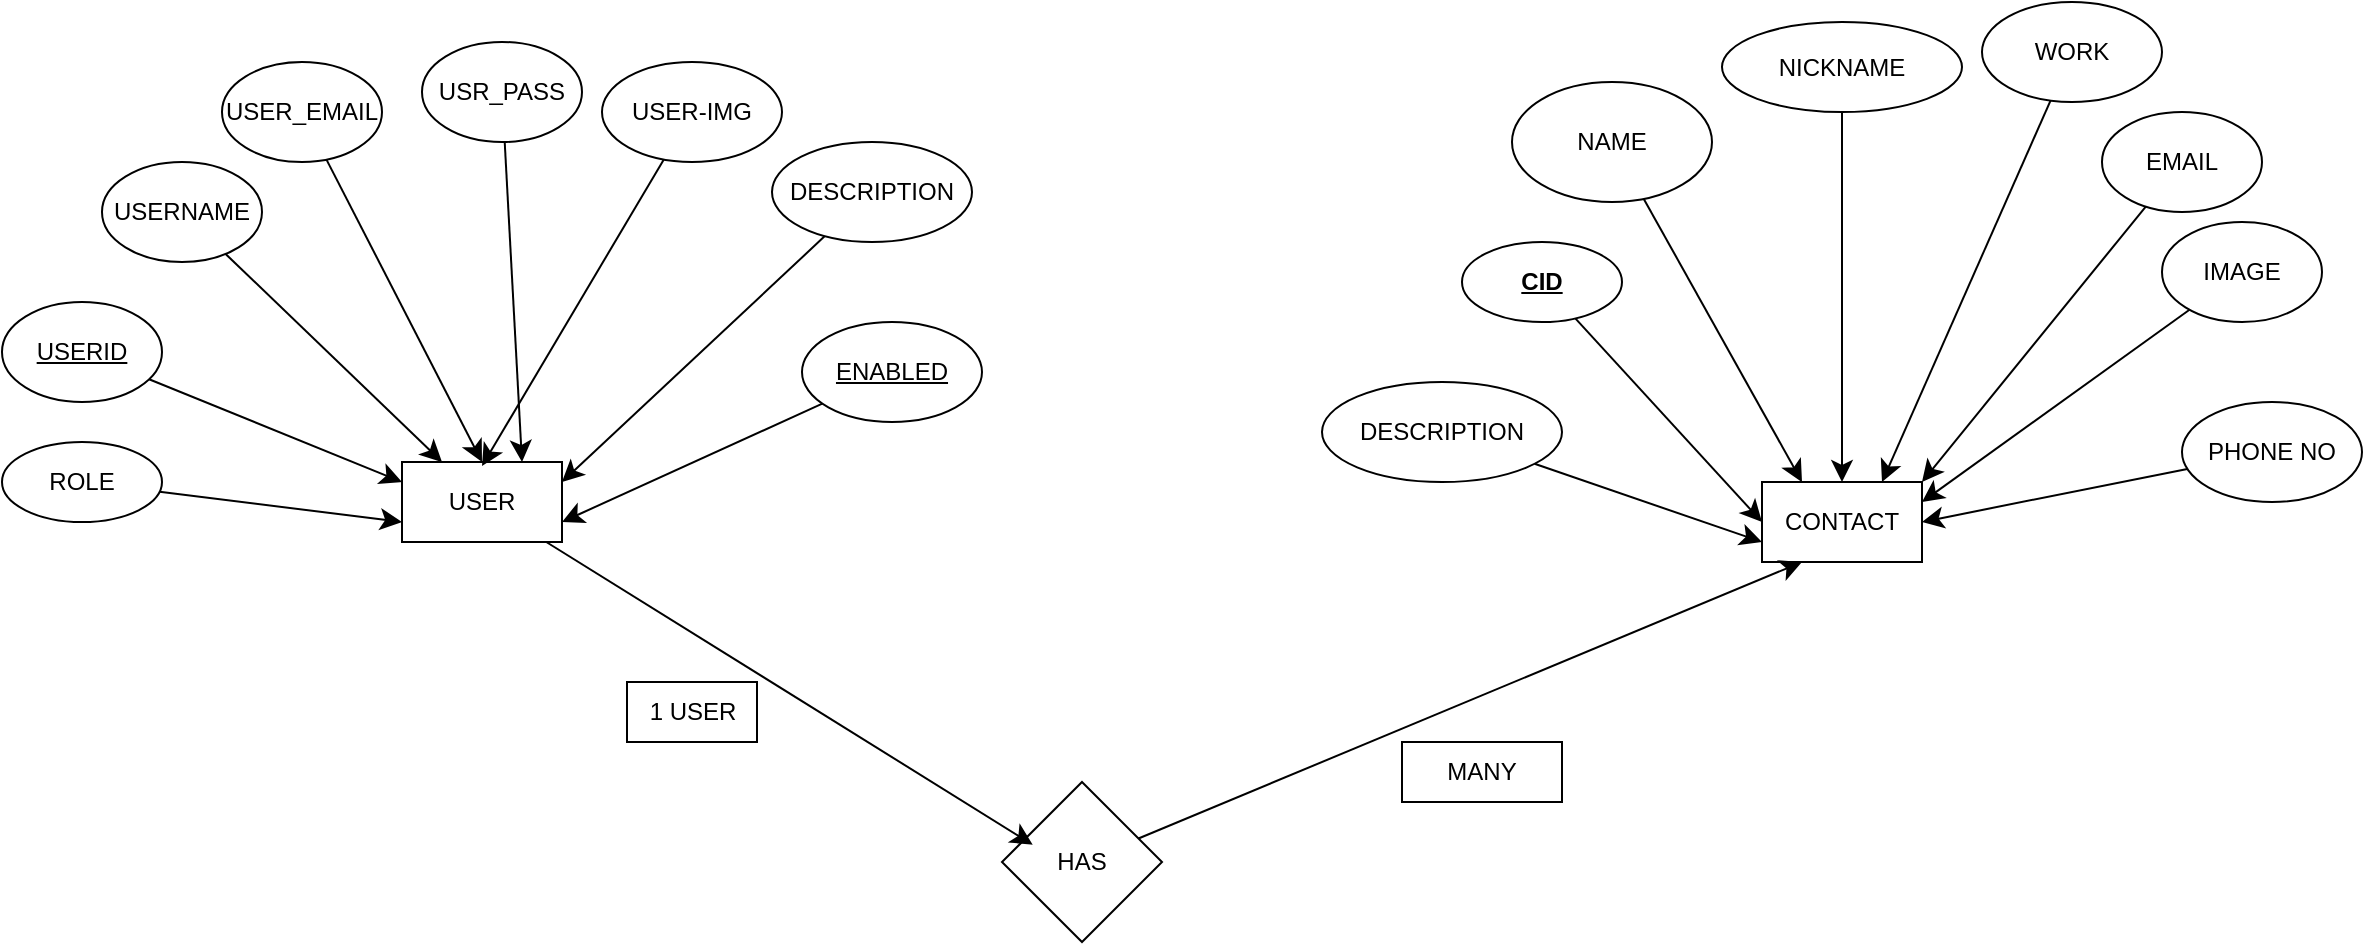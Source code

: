 <mxfile version="27.1.4">
  <diagram name="Page-1" id="v7hAebeESWARkwTKOBSX">
    <mxGraphModel dx="2717" dy="1037" grid="1" gridSize="10" guides="1" tooltips="1" connect="1" arrows="1" fold="1" page="1" pageScale="1" pageWidth="850" pageHeight="1100" math="0" shadow="0">
      <root>
        <mxCell id="0" />
        <mxCell id="1" parent="0" />
        <mxCell id="oqtnP1Uwuth3o-QCh4wl-1" value="USER" style="rounded=0;whiteSpace=wrap;html=1;" parent="1" vertex="1">
          <mxGeometry x="-420" y="560" width="80" height="40" as="geometry" />
        </mxCell>
        <mxCell id="oqtnP1Uwuth3o-QCh4wl-2" value="CONTACT" style="rounded=0;whiteSpace=wrap;html=1;" parent="1" vertex="1">
          <mxGeometry x="260" y="570" width="80" height="40" as="geometry" />
        </mxCell>
        <mxCell id="oqtnP1Uwuth3o-QCh4wl-9" style="edgeStyle=none;curved=1;rounded=0;orthogonalLoop=1;jettySize=auto;html=1;entryX=0;entryY=0.25;entryDx=0;entryDy=0;fontSize=12;startSize=8;endSize=8;" parent="1" source="oqtnP1Uwuth3o-QCh4wl-3" target="oqtnP1Uwuth3o-QCh4wl-1" edge="1">
          <mxGeometry relative="1" as="geometry" />
        </mxCell>
        <mxCell id="oqtnP1Uwuth3o-QCh4wl-3" value="USERID" style="ellipse;whiteSpace=wrap;html=1;fontStyle=4" parent="1" vertex="1">
          <mxGeometry x="-620" y="480" width="80" height="50" as="geometry" />
        </mxCell>
        <mxCell id="oqtnP1Uwuth3o-QCh4wl-5" value="" style="edgeStyle=none;curved=1;rounded=0;orthogonalLoop=1;jettySize=auto;html=1;fontSize=12;startSize=8;endSize=8;entryX=0.25;entryY=0;entryDx=0;entryDy=0;" parent="1" source="oqtnP1Uwuth3o-QCh4wl-4" target="oqtnP1Uwuth3o-QCh4wl-1" edge="1">
          <mxGeometry relative="1" as="geometry" />
        </mxCell>
        <mxCell id="oqtnP1Uwuth3o-QCh4wl-4" value="USERNAME" style="ellipse;whiteSpace=wrap;html=1;" parent="1" vertex="1">
          <mxGeometry x="-570" y="410" width="80" height="50" as="geometry" />
        </mxCell>
        <mxCell id="oqtnP1Uwuth3o-QCh4wl-7" value="" style="edgeStyle=none;curved=1;rounded=0;orthogonalLoop=1;jettySize=auto;html=1;fontSize=12;startSize=8;endSize=8;entryX=0.5;entryY=0;entryDx=0;entryDy=0;" parent="1" source="oqtnP1Uwuth3o-QCh4wl-6" target="oqtnP1Uwuth3o-QCh4wl-1" edge="1">
          <mxGeometry relative="1" as="geometry" />
        </mxCell>
        <mxCell id="oqtnP1Uwuth3o-QCh4wl-6" value="USER_EMAIL" style="ellipse;whiteSpace=wrap;html=1;" parent="1" vertex="1">
          <mxGeometry x="-510" y="360" width="80" height="50" as="geometry" />
        </mxCell>
        <mxCell id="oqtnP1Uwuth3o-QCh4wl-11" style="edgeStyle=none;curved=1;rounded=0;orthogonalLoop=1;jettySize=auto;html=1;entryX=0.75;entryY=0;entryDx=0;entryDy=0;fontSize=12;startSize=8;endSize=8;" parent="1" source="oqtnP1Uwuth3o-QCh4wl-10" target="oqtnP1Uwuth3o-QCh4wl-1" edge="1">
          <mxGeometry relative="1" as="geometry" />
        </mxCell>
        <mxCell id="oqtnP1Uwuth3o-QCh4wl-10" value="USR_PASS" style="ellipse;whiteSpace=wrap;html=1;" parent="1" vertex="1">
          <mxGeometry x="-410" y="350" width="80" height="50" as="geometry" />
        </mxCell>
        <mxCell id="oqtnP1Uwuth3o-QCh4wl-13" style="edgeStyle=none;curved=1;rounded=0;orthogonalLoop=1;jettySize=auto;html=1;fontSize=12;startSize=8;endSize=8;" parent="1" source="oqtnP1Uwuth3o-QCh4wl-12" edge="1">
          <mxGeometry relative="1" as="geometry">
            <mxPoint x="-380" y="562" as="targetPoint" />
          </mxGeometry>
        </mxCell>
        <mxCell id="oqtnP1Uwuth3o-QCh4wl-12" value="USER-IMG" style="ellipse;whiteSpace=wrap;html=1;" parent="1" vertex="1">
          <mxGeometry x="-320" y="360" width="90" height="50" as="geometry" />
        </mxCell>
        <mxCell id="oqtnP1Uwuth3o-QCh4wl-17" style="edgeStyle=none;curved=1;rounded=0;orthogonalLoop=1;jettySize=auto;html=1;entryX=0;entryY=0.75;entryDx=0;entryDy=0;fontSize=12;startSize=8;endSize=8;" parent="1" source="oqtnP1Uwuth3o-QCh4wl-14" target="oqtnP1Uwuth3o-QCh4wl-1" edge="1">
          <mxGeometry relative="1" as="geometry" />
        </mxCell>
        <mxCell id="oqtnP1Uwuth3o-QCh4wl-14" value="ROLE" style="ellipse;whiteSpace=wrap;html=1;" parent="1" vertex="1">
          <mxGeometry x="-620" y="550" width="80" height="40" as="geometry" />
        </mxCell>
        <mxCell id="oqtnP1Uwuth3o-QCh4wl-16" style="edgeStyle=none;curved=1;rounded=0;orthogonalLoop=1;jettySize=auto;html=1;entryX=1;entryY=0.25;entryDx=0;entryDy=0;fontSize=12;startSize=8;endSize=8;" parent="1" source="oqtnP1Uwuth3o-QCh4wl-15" target="oqtnP1Uwuth3o-QCh4wl-1" edge="1">
          <mxGeometry relative="1" as="geometry" />
        </mxCell>
        <mxCell id="oqtnP1Uwuth3o-QCh4wl-15" value="DESCRIPTION" style="ellipse;whiteSpace=wrap;html=1;" parent="1" vertex="1">
          <mxGeometry x="-235" y="400" width="100" height="50" as="geometry" />
        </mxCell>
        <mxCell id="oqtnP1Uwuth3o-QCh4wl-21" style="edgeStyle=none;curved=1;rounded=0;orthogonalLoop=1;jettySize=auto;html=1;entryX=1;entryY=0.75;entryDx=0;entryDy=0;fontSize=12;startSize=8;endSize=8;" parent="1" source="oqtnP1Uwuth3o-QCh4wl-19" target="oqtnP1Uwuth3o-QCh4wl-1" edge="1">
          <mxGeometry relative="1" as="geometry" />
        </mxCell>
        <mxCell id="oqtnP1Uwuth3o-QCh4wl-19" value="&lt;u&gt;ENABLED&lt;/u&gt;" style="ellipse;whiteSpace=wrap;html=1;" parent="1" vertex="1">
          <mxGeometry x="-220" y="490" width="90" height="50" as="geometry" />
        </mxCell>
        <mxCell id="oqtnP1Uwuth3o-QCh4wl-23" style="edgeStyle=none;curved=1;rounded=0;orthogonalLoop=1;jettySize=auto;html=1;entryX=0;entryY=0.5;entryDx=0;entryDy=0;fontSize=12;startSize=8;endSize=8;" parent="1" source="oqtnP1Uwuth3o-QCh4wl-22" target="oqtnP1Uwuth3o-QCh4wl-2" edge="1">
          <mxGeometry relative="1" as="geometry" />
        </mxCell>
        <mxCell id="oqtnP1Uwuth3o-QCh4wl-22" value="&lt;u&gt;&lt;b&gt;CID&lt;/b&gt;&lt;/u&gt;" style="ellipse;whiteSpace=wrap;html=1;" parent="1" vertex="1">
          <mxGeometry x="110" y="450" width="80" height="40" as="geometry" />
        </mxCell>
        <mxCell id="oqtnP1Uwuth3o-QCh4wl-24" value="NICKNAME" style="ellipse;whiteSpace=wrap;html=1;" parent="1" vertex="1">
          <mxGeometry x="240" y="340" width="120" height="45" as="geometry" />
        </mxCell>
        <mxCell id="oqtnP1Uwuth3o-QCh4wl-29" style="edgeStyle=none;curved=1;rounded=0;orthogonalLoop=1;jettySize=auto;html=1;fontSize=12;startSize=8;endSize=8;entryX=0.25;entryY=0;entryDx=0;entryDy=0;" parent="1" source="oqtnP1Uwuth3o-QCh4wl-25" target="oqtnP1Uwuth3o-QCh4wl-2" edge="1">
          <mxGeometry relative="1" as="geometry" />
        </mxCell>
        <mxCell id="oqtnP1Uwuth3o-QCh4wl-25" value="NAME" style="ellipse;whiteSpace=wrap;html=1;" parent="1" vertex="1">
          <mxGeometry x="135" y="370" width="100" height="60" as="geometry" />
        </mxCell>
        <mxCell id="oqtnP1Uwuth3o-QCh4wl-26" value="WORK" style="ellipse;whiteSpace=wrap;html=1;" parent="1" vertex="1">
          <mxGeometry x="370" y="330" width="90" height="50" as="geometry" />
        </mxCell>
        <mxCell id="oqtnP1Uwuth3o-QCh4wl-33" style="edgeStyle=none;curved=1;rounded=0;orthogonalLoop=1;jettySize=auto;html=1;entryX=1;entryY=0;entryDx=0;entryDy=0;fontSize=12;startSize=8;endSize=8;" parent="1" source="oqtnP1Uwuth3o-QCh4wl-27" target="oqtnP1Uwuth3o-QCh4wl-2" edge="1">
          <mxGeometry relative="1" as="geometry" />
        </mxCell>
        <mxCell id="oqtnP1Uwuth3o-QCh4wl-27" value="EMAIL" style="ellipse;whiteSpace=wrap;html=1;" parent="1" vertex="1">
          <mxGeometry x="430" y="385" width="80" height="50" as="geometry" />
        </mxCell>
        <mxCell id="oqtnP1Uwuth3o-QCh4wl-32" style="edgeStyle=none;curved=1;rounded=0;orthogonalLoop=1;jettySize=auto;html=1;entryX=1;entryY=0.25;entryDx=0;entryDy=0;fontSize=12;startSize=8;endSize=8;" parent="1" source="oqtnP1Uwuth3o-QCh4wl-28" target="oqtnP1Uwuth3o-QCh4wl-2" edge="1">
          <mxGeometry relative="1" as="geometry" />
        </mxCell>
        <mxCell id="oqtnP1Uwuth3o-QCh4wl-28" value="IMAGE" style="ellipse;whiteSpace=wrap;html=1;" parent="1" vertex="1">
          <mxGeometry x="460" y="440" width="80" height="50" as="geometry" />
        </mxCell>
        <mxCell id="oqtnP1Uwuth3o-QCh4wl-30" style="edgeStyle=none;curved=1;rounded=0;orthogonalLoop=1;jettySize=auto;html=1;entryX=0.5;entryY=0;entryDx=0;entryDy=0;fontSize=12;startSize=8;endSize=8;" parent="1" source="oqtnP1Uwuth3o-QCh4wl-24" target="oqtnP1Uwuth3o-QCh4wl-2" edge="1">
          <mxGeometry relative="1" as="geometry" />
        </mxCell>
        <mxCell id="oqtnP1Uwuth3o-QCh4wl-31" style="edgeStyle=none;curved=1;rounded=0;orthogonalLoop=1;jettySize=auto;html=1;entryX=0.75;entryY=0;entryDx=0;entryDy=0;fontSize=12;startSize=8;endSize=8;" parent="1" source="oqtnP1Uwuth3o-QCh4wl-26" target="oqtnP1Uwuth3o-QCh4wl-2" edge="1">
          <mxGeometry relative="1" as="geometry" />
        </mxCell>
        <mxCell id="oqtnP1Uwuth3o-QCh4wl-35" style="edgeStyle=none;curved=1;rounded=0;orthogonalLoop=1;jettySize=auto;html=1;fontSize=12;startSize=8;endSize=8;entryX=0;entryY=0.75;entryDx=0;entryDy=0;" parent="1" source="oqtnP1Uwuth3o-QCh4wl-34" target="oqtnP1Uwuth3o-QCh4wl-2" edge="1">
          <mxGeometry relative="1" as="geometry">
            <mxPoint x="250" y="590" as="targetPoint" />
          </mxGeometry>
        </mxCell>
        <mxCell id="oqtnP1Uwuth3o-QCh4wl-34" value="DESCRIPTION" style="ellipse;whiteSpace=wrap;html=1;" parent="1" vertex="1">
          <mxGeometry x="40" y="520" width="120" height="50" as="geometry" />
        </mxCell>
        <mxCell id="oqtnP1Uwuth3o-QCh4wl-38" style="edgeStyle=none;curved=1;rounded=0;orthogonalLoop=1;jettySize=auto;html=1;entryX=1;entryY=0.5;entryDx=0;entryDy=0;fontSize=12;startSize=8;endSize=8;" parent="1" source="oqtnP1Uwuth3o-QCh4wl-37" target="oqtnP1Uwuth3o-QCh4wl-2" edge="1">
          <mxGeometry relative="1" as="geometry" />
        </mxCell>
        <mxCell id="oqtnP1Uwuth3o-QCh4wl-37" value="PHONE NO" style="ellipse;whiteSpace=wrap;html=1;" parent="1" vertex="1">
          <mxGeometry x="470" y="530" width="90" height="50" as="geometry" />
        </mxCell>
        <mxCell id="oqtnP1Uwuth3o-QCh4wl-41" style="edgeStyle=none;curved=1;rounded=0;orthogonalLoop=1;jettySize=auto;html=1;entryX=0.25;entryY=1;entryDx=0;entryDy=0;fontSize=12;startSize=8;endSize=8;" parent="1" source="oqtnP1Uwuth3o-QCh4wl-39" target="oqtnP1Uwuth3o-QCh4wl-2" edge="1">
          <mxGeometry relative="1" as="geometry" />
        </mxCell>
        <mxCell id="oqtnP1Uwuth3o-QCh4wl-39" value="HAS" style="rhombus;whiteSpace=wrap;html=1;" parent="1" vertex="1">
          <mxGeometry x="-120" y="720" width="80" height="80" as="geometry" />
        </mxCell>
        <mxCell id="oqtnP1Uwuth3o-QCh4wl-40" style="edgeStyle=none;curved=1;rounded=0;orthogonalLoop=1;jettySize=auto;html=1;entryX=0.192;entryY=0.392;entryDx=0;entryDy=0;entryPerimeter=0;fontSize=12;startSize=8;endSize=8;" parent="1" source="oqtnP1Uwuth3o-QCh4wl-1" target="oqtnP1Uwuth3o-QCh4wl-39" edge="1">
          <mxGeometry relative="1" as="geometry" />
        </mxCell>
        <mxCell id="oqtnP1Uwuth3o-QCh4wl-42" value="1 USER" style="rounded=0;whiteSpace=wrap;html=1;" parent="1" vertex="1">
          <mxGeometry x="-307.5" y="670" width="65" height="30" as="geometry" />
        </mxCell>
        <mxCell id="oqtnP1Uwuth3o-QCh4wl-43" value="MANY" style="rounded=0;whiteSpace=wrap;html=1;" parent="1" vertex="1">
          <mxGeometry x="80" y="700" width="80" height="30" as="geometry" />
        </mxCell>
      </root>
    </mxGraphModel>
  </diagram>
</mxfile>
